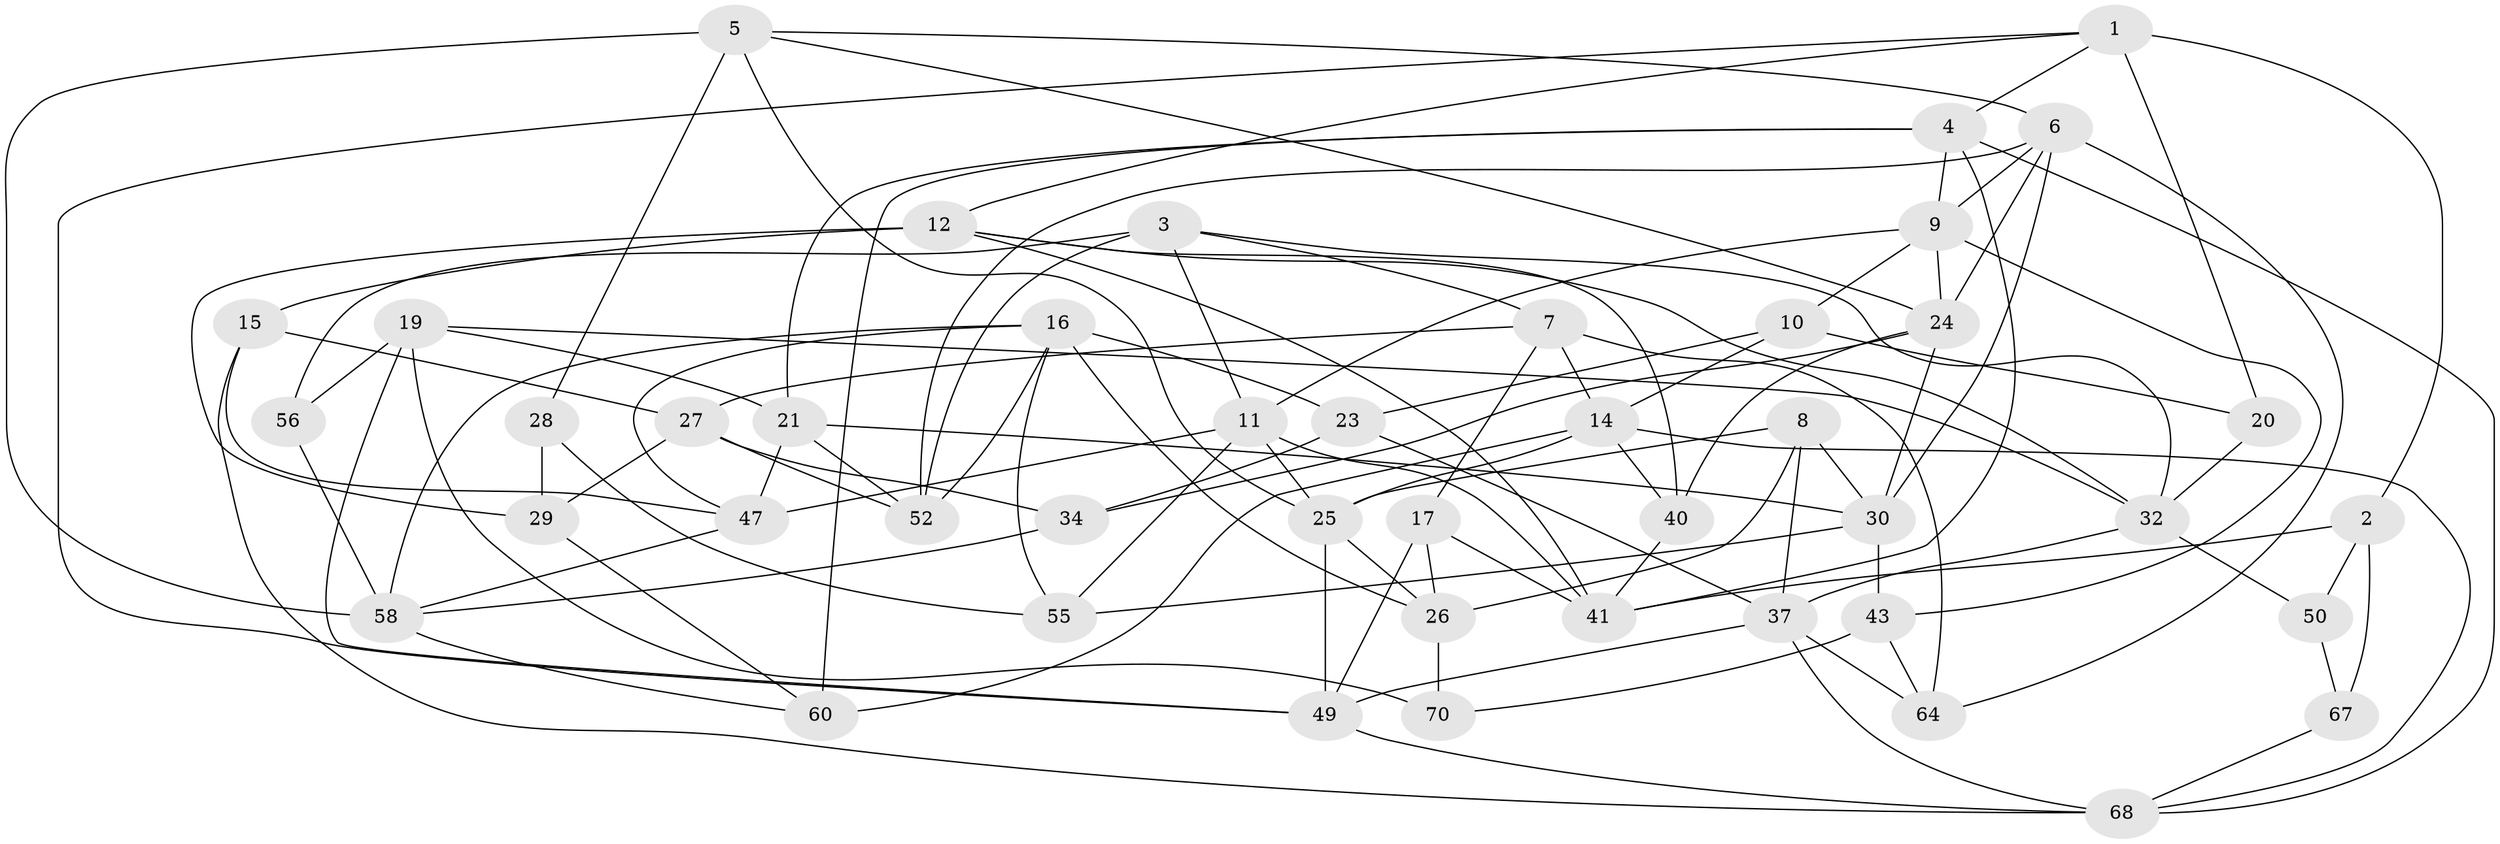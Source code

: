 // original degree distribution, {4: 1.0}
// Generated by graph-tools (version 1.1) at 2025/11/02/27/25 16:11:48]
// undirected, 45 vertices, 108 edges
graph export_dot {
graph [start="1"]
  node [color=gray90,style=filled];
  1 [super="+22"];
  2 [super="+57"];
  3 [super="+18"];
  4 [super="+48"];
  5 [super="+36"];
  6 [super="+13"];
  7 [super="+53"];
  8;
  9 [super="+38"];
  10;
  11 [super="+39"];
  12 [super="+54"];
  14 [super="+44"];
  15;
  16 [super="+45"];
  17;
  19 [super="+33"];
  20;
  21 [super="+35"];
  23;
  24 [super="+59"];
  25 [super="+46"];
  26 [super="+62"];
  27 [super="+63"];
  28 [super="+42"];
  29 [super="+51"];
  30 [super="+31"];
  32 [super="+74"];
  34;
  37 [super="+61"];
  40;
  41 [super="+73"];
  43;
  47 [super="+66"];
  49 [super="+71"];
  50;
  52 [super="+69"];
  55;
  56;
  58 [super="+65"];
  60;
  64;
  67;
  68 [super="+72"];
  70;
  1 -- 20 [weight=2];
  1 -- 4;
  1 -- 12;
  1 -- 2;
  1 -- 49;
  2 -- 50 [weight=2];
  2 -- 67 [weight=2];
  2 -- 41;
  3 -- 56;
  3 -- 52 [weight=2];
  3 -- 11;
  3 -- 32;
  3 -- 7;
  4 -- 60;
  4 -- 21;
  4 -- 41;
  4 -- 68;
  4 -- 9;
  5 -- 6;
  5 -- 28 [weight=2];
  5 -- 58;
  5 -- 25;
  5 -- 24;
  6 -- 64;
  6 -- 24;
  6 -- 30;
  6 -- 9;
  6 -- 52;
  7 -- 17;
  7 -- 27 [weight=2];
  7 -- 64;
  7 -- 14;
  8 -- 30;
  8 -- 26;
  8 -- 25;
  8 -- 37;
  9 -- 43;
  9 -- 11;
  9 -- 24;
  9 -- 10;
  10 -- 23;
  10 -- 20;
  10 -- 14;
  11 -- 55;
  11 -- 41;
  11 -- 47;
  11 -- 25;
  12 -- 40;
  12 -- 15;
  12 -- 41;
  12 -- 32;
  12 -- 29;
  14 -- 60;
  14 -- 68;
  14 -- 40;
  14 -- 25;
  15 -- 47;
  15 -- 68;
  15 -- 27;
  16 -- 23;
  16 -- 55;
  16 -- 58;
  16 -- 52;
  16 -- 47;
  16 -- 26;
  17 -- 49;
  17 -- 41;
  17 -- 26;
  19 -- 56 [weight=2];
  19 -- 70;
  19 -- 32;
  19 -- 49;
  19 -- 21;
  20 -- 32;
  21 -- 30;
  21 -- 47 [weight=2];
  21 -- 52;
  23 -- 34;
  23 -- 37;
  24 -- 30;
  24 -- 34;
  24 -- 40;
  25 -- 49;
  25 -- 26;
  26 -- 70 [weight=2];
  27 -- 34;
  27 -- 29;
  27 -- 52;
  28 -- 29 [weight=3];
  28 -- 55;
  29 -- 60;
  30 -- 43;
  30 -- 55;
  32 -- 50;
  32 -- 37;
  34 -- 58;
  37 -- 68;
  37 -- 49;
  37 -- 64;
  40 -- 41;
  43 -- 64;
  43 -- 70;
  47 -- 58;
  49 -- 68;
  50 -- 67;
  56 -- 58;
  58 -- 60;
  67 -- 68;
}
